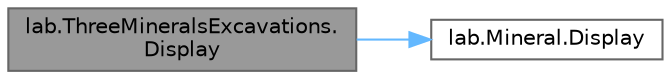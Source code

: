 digraph "lab.ThreeMineralsExcavations.Display"
{
 // LATEX_PDF_SIZE
  bgcolor="transparent";
  edge [fontname=Helvetica,fontsize=10,labelfontname=Helvetica,labelfontsize=10];
  node [fontname=Helvetica,fontsize=10,shape=box,height=0.2,width=0.4];
  rankdir="LR";
  Node1 [label="lab.ThreeMineralsExcavations.\lDisplay",height=0.2,width=0.4,color="gray40", fillcolor="grey60", style="filled", fontcolor="black",tooltip="производит вывод содержимого"];
  Node1 -> Node2 [color="steelblue1",style="solid"];
  Node2 [label="lab.Mineral.Display",height=0.2,width=0.4,color="grey40", fillcolor="white", style="filled",URL="$classlab_1_1_mineral.html#a2b49361abf02c93e800de30fd8300fa1",tooltip="выводит содержимое класса"];
}
